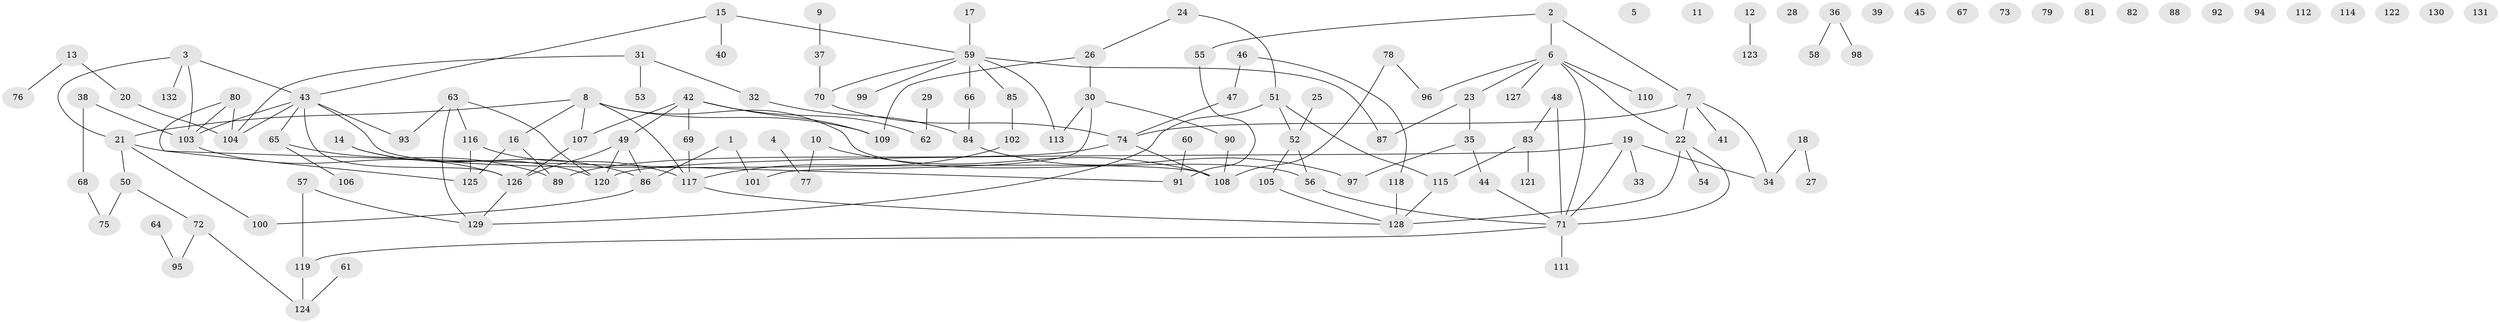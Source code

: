 // Generated by graph-tools (version 1.1) at 2025/25/03/09/25 03:25:16]
// undirected, 132 vertices, 153 edges
graph export_dot {
graph [start="1"]
  node [color=gray90,style=filled];
  1;
  2;
  3;
  4;
  5;
  6;
  7;
  8;
  9;
  10;
  11;
  12;
  13;
  14;
  15;
  16;
  17;
  18;
  19;
  20;
  21;
  22;
  23;
  24;
  25;
  26;
  27;
  28;
  29;
  30;
  31;
  32;
  33;
  34;
  35;
  36;
  37;
  38;
  39;
  40;
  41;
  42;
  43;
  44;
  45;
  46;
  47;
  48;
  49;
  50;
  51;
  52;
  53;
  54;
  55;
  56;
  57;
  58;
  59;
  60;
  61;
  62;
  63;
  64;
  65;
  66;
  67;
  68;
  69;
  70;
  71;
  72;
  73;
  74;
  75;
  76;
  77;
  78;
  79;
  80;
  81;
  82;
  83;
  84;
  85;
  86;
  87;
  88;
  89;
  90;
  91;
  92;
  93;
  94;
  95;
  96;
  97;
  98;
  99;
  100;
  101;
  102;
  103;
  104;
  105;
  106;
  107;
  108;
  109;
  110;
  111;
  112;
  113;
  114;
  115;
  116;
  117;
  118;
  119;
  120;
  121;
  122;
  123;
  124;
  125;
  126;
  127;
  128;
  129;
  130;
  131;
  132;
  1 -- 86;
  1 -- 101;
  2 -- 6;
  2 -- 7;
  2 -- 55;
  3 -- 21;
  3 -- 43;
  3 -- 103;
  3 -- 132;
  4 -- 77;
  6 -- 22;
  6 -- 23;
  6 -- 71;
  6 -- 96;
  6 -- 110;
  6 -- 127;
  7 -- 22;
  7 -- 34;
  7 -- 41;
  7 -- 74;
  8 -- 16;
  8 -- 21;
  8 -- 56;
  8 -- 107;
  8 -- 109;
  8 -- 117;
  9 -- 37;
  10 -- 77;
  10 -- 108;
  12 -- 123;
  13 -- 20;
  13 -- 76;
  14 -- 86;
  14 -- 120;
  15 -- 40;
  15 -- 43;
  15 -- 59;
  16 -- 89;
  16 -- 125;
  17 -- 59;
  18 -- 27;
  18 -- 34;
  19 -- 33;
  19 -- 34;
  19 -- 71;
  19 -- 120;
  20 -- 104;
  21 -- 50;
  21 -- 91;
  21 -- 100;
  22 -- 54;
  22 -- 71;
  22 -- 128;
  23 -- 35;
  23 -- 87;
  24 -- 26;
  24 -- 51;
  25 -- 52;
  26 -- 30;
  26 -- 109;
  29 -- 62;
  30 -- 90;
  30 -- 101;
  30 -- 113;
  31 -- 32;
  31 -- 53;
  31 -- 104;
  32 -- 84;
  35 -- 44;
  35 -- 97;
  36 -- 58;
  36 -- 98;
  37 -- 70;
  38 -- 68;
  38 -- 103;
  42 -- 49;
  42 -- 62;
  42 -- 69;
  42 -- 107;
  42 -- 109;
  43 -- 65;
  43 -- 93;
  43 -- 103;
  43 -- 104;
  43 -- 108;
  43 -- 126;
  44 -- 71;
  46 -- 47;
  46 -- 118;
  47 -- 74;
  48 -- 71;
  48 -- 83;
  49 -- 86;
  49 -- 120;
  49 -- 126;
  50 -- 72;
  50 -- 75;
  51 -- 52;
  51 -- 115;
  51 -- 129;
  52 -- 56;
  52 -- 105;
  55 -- 91;
  56 -- 71;
  57 -- 119;
  57 -- 129;
  59 -- 66;
  59 -- 70;
  59 -- 85;
  59 -- 87;
  59 -- 99;
  59 -- 113;
  60 -- 91;
  61 -- 124;
  63 -- 93;
  63 -- 116;
  63 -- 120;
  63 -- 129;
  64 -- 95;
  65 -- 89;
  65 -- 106;
  66 -- 84;
  68 -- 75;
  69 -- 117;
  70 -- 74;
  71 -- 111;
  71 -- 119;
  72 -- 95;
  72 -- 124;
  74 -- 89;
  74 -- 108;
  78 -- 96;
  78 -- 108;
  80 -- 103;
  80 -- 104;
  80 -- 125;
  83 -- 115;
  83 -- 121;
  84 -- 97;
  85 -- 102;
  86 -- 100;
  90 -- 108;
  102 -- 117;
  103 -- 126;
  105 -- 128;
  107 -- 126;
  115 -- 128;
  116 -- 117;
  116 -- 125;
  117 -- 128;
  118 -- 128;
  119 -- 124;
  126 -- 129;
}
